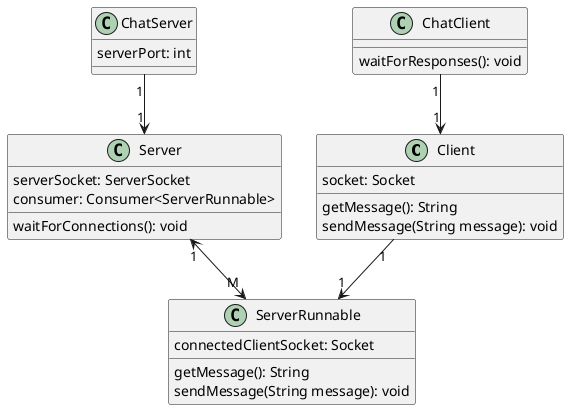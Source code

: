 @startuml

class Client {
    socket: Socket
    getMessage(): String
    sendMessage(String message): void
}

class Server{
    serverSocket: ServerSocket
    consumer: Consumer<ServerRunnable>
    waitForConnections(): void
}

class ChatServer {
    serverPort: int

}

class ChatClient {
    waitForResponses(): void
}

class ServerRunnable {
    connectedClientSocket: Socket
    getMessage(): String
    sendMessage(String message): void
}

ChatServer "1"-->"1" Server
Client "1"-->"1" ServerRunnable

Server "1"<-->"M" ServerRunnable

ChatClient "1"-->"1" Client

@enduml